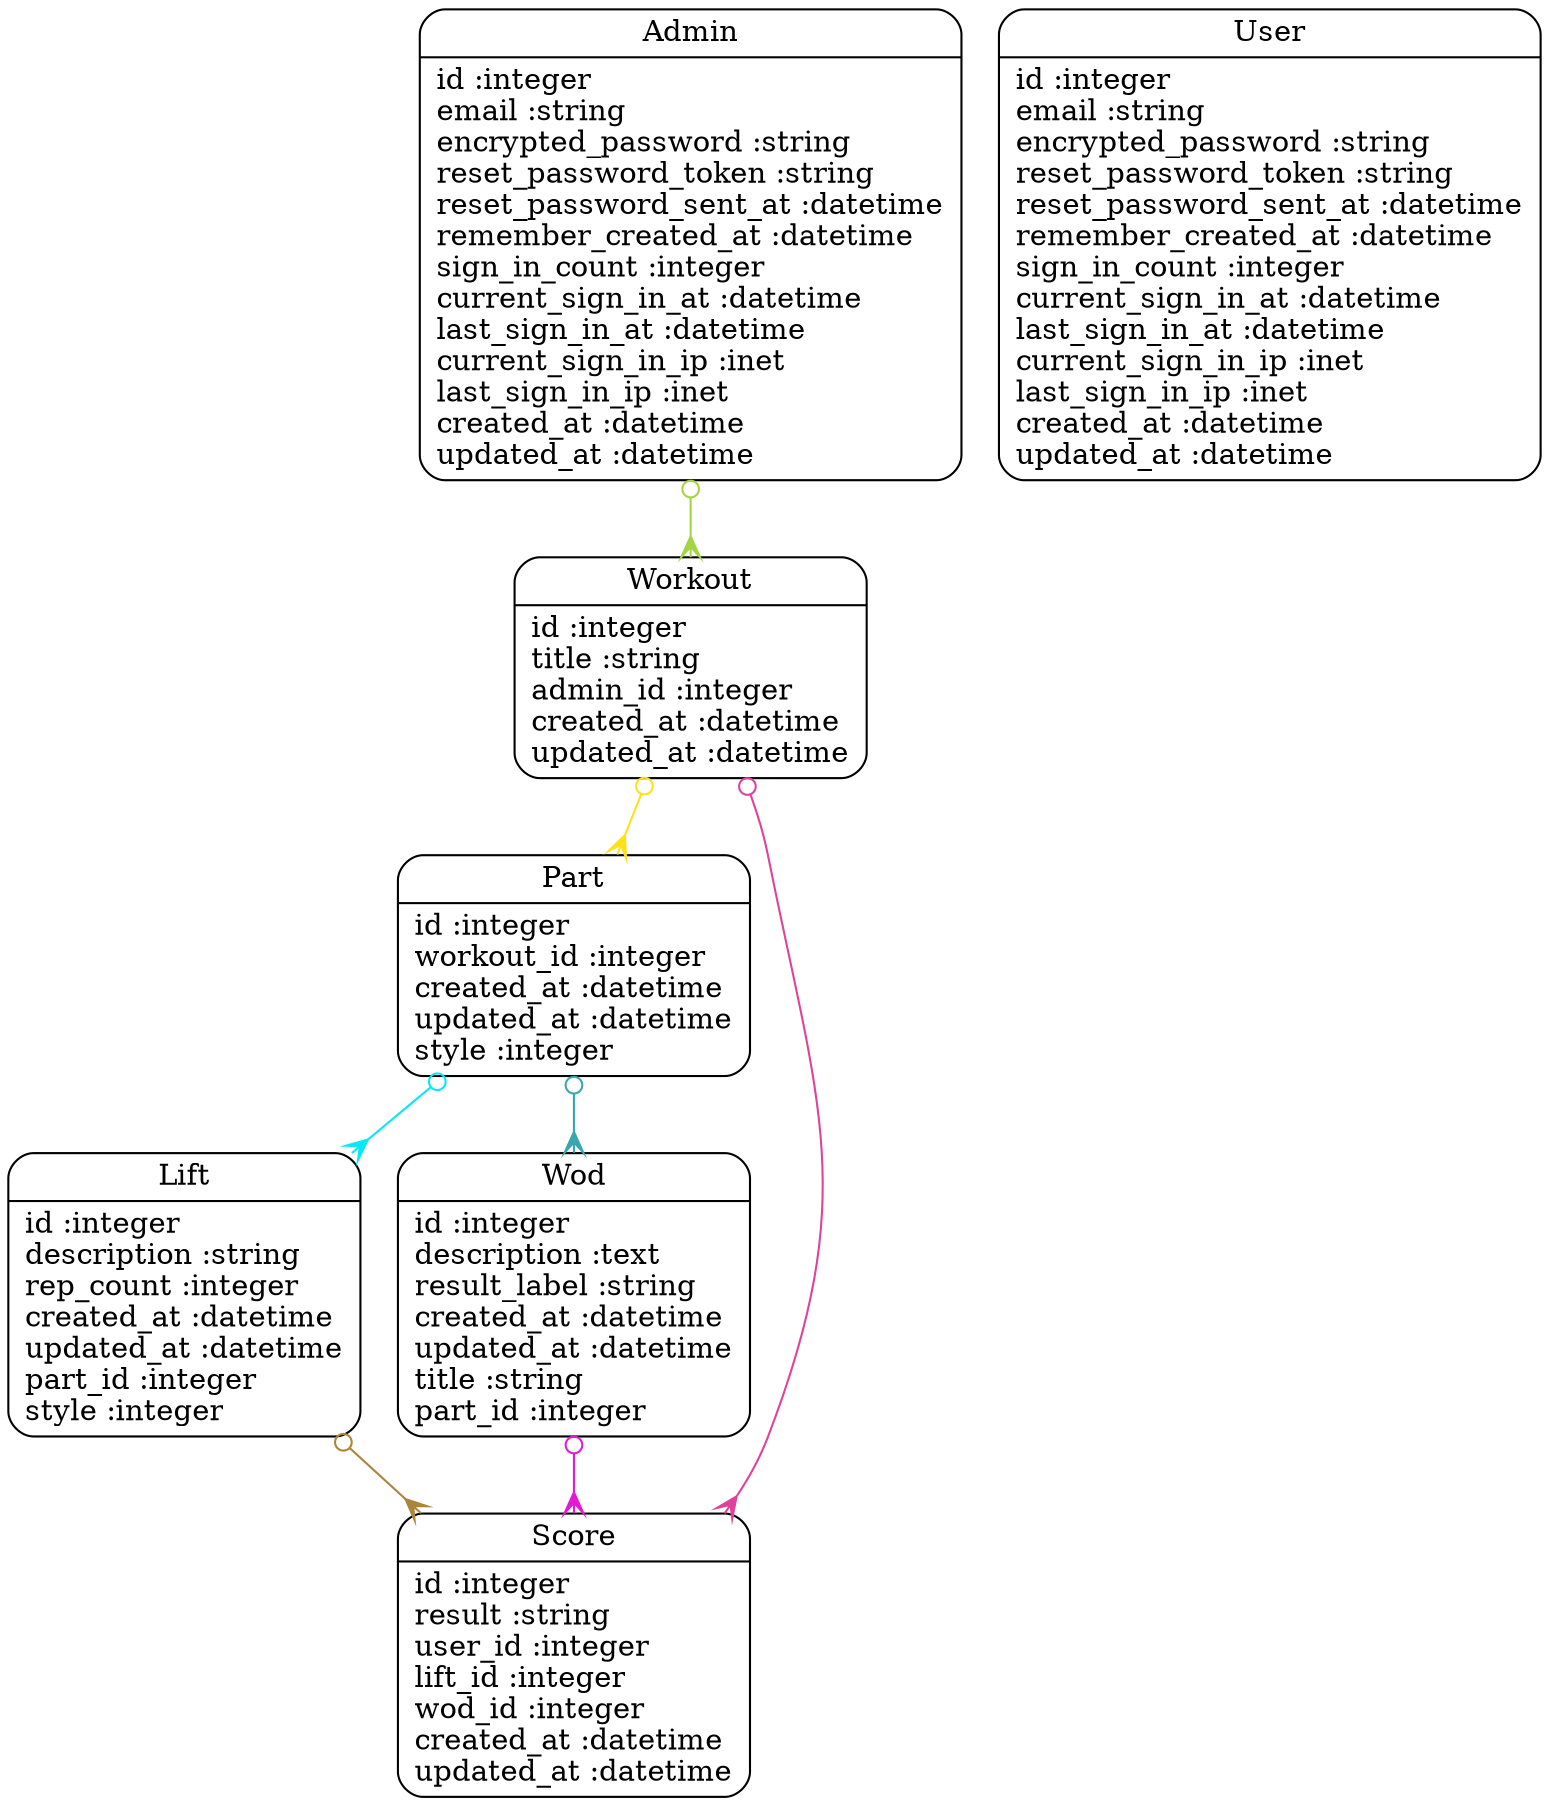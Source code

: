 digraph models_diagram {
	graph[overlap=false, splines=true]
	"Admin" [shape=Mrecord, label="{Admin|id :integer\lemail :string\lencrypted_password :string\lreset_password_token :string\lreset_password_sent_at :datetime\lremember_created_at :datetime\lsign_in_count :integer\lcurrent_sign_in_at :datetime\llast_sign_in_at :datetime\lcurrent_sign_in_ip :inet\llast_sign_in_ip :inet\lcreated_at :datetime\lupdated_at :datetime\l}"]
	"Lift" [shape=Mrecord, label="{Lift|id :integer\ldescription :string\lrep_count :integer\lcreated_at :datetime\lupdated_at :datetime\lpart_id :integer\lstyle :integer\l}"]
	"Part" [shape=Mrecord, label="{Part|id :integer\lworkout_id :integer\lcreated_at :datetime\lupdated_at :datetime\lstyle :integer\l}"]
	"Score" [shape=Mrecord, label="{Score|id :integer\lresult :string\luser_id :integer\llift_id :integer\lwod_id :integer\lcreated_at :datetime\lupdated_at :datetime\l}"]
	"User" [shape=Mrecord, label="{User|id :integer\lemail :string\lencrypted_password :string\lreset_password_token :string\lreset_password_sent_at :datetime\lremember_created_at :datetime\lsign_in_count :integer\lcurrent_sign_in_at :datetime\llast_sign_in_at :datetime\lcurrent_sign_in_ip :inet\llast_sign_in_ip :inet\lcreated_at :datetime\lupdated_at :datetime\l}"]
	"Wod" [shape=Mrecord, label="{Wod|id :integer\ldescription :text\lresult_label :string\lcreated_at :datetime\lupdated_at :datetime\ltitle :string\lpart_id :integer\l}"]
	"Workout" [shape=Mrecord, label="{Workout|id :integer\ltitle :string\ladmin_id :integer\lcreated_at :datetime\lupdated_at :datetime\l}"]
	"Admin" -> "Workout" [arrowtail=odot, arrowhead=crow, dir=both color="#A2D446"]
	"Lift" -> "Score" [arrowtail=odot, arrowhead=crow, dir=both color="#AD843C"]
	"Part" -> "Lift" [arrowtail=odot, arrowhead=crow, dir=both color="#04E9F6"]
	"Part" -> "Wod" [arrowtail=odot, arrowhead=crow, dir=both color="#39A7AC"]
	"Wod" -> "Score" [arrowtail=odot, arrowhead=crow, dir=both color="#E419D4"]
	"Workout" -> "Part" [arrowtail=odot, arrowhead=crow, dir=both color="#FEE119"]
	"Workout" -> "Score" [arrowtail=odot, arrowhead=crow, dir=both color="#DE429B"]
}
